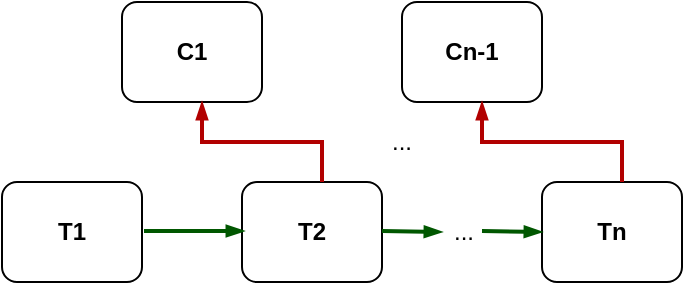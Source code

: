 <mxfile version="14.6.6" type="device"><diagram id="-h0Ij6utsKRuETqslYr3" name="Page-1"><mxGraphModel dx="946" dy="524" grid="1" gridSize="10" guides="1" tooltips="1" connect="1" arrows="1" fold="1" page="1" pageScale="1" pageWidth="850" pageHeight="1100" math="0" shadow="0"><root><mxCell id="0"/><mxCell id="1" parent="0"/><mxCell id="eHykNbr2Tcvv0PcOC2iW-1" value="&lt;b&gt;T1&lt;/b&gt;" style="rounded=1;whiteSpace=wrap;html=1;" vertex="1" parent="1"><mxGeometry x="120" y="160" width="70" height="50" as="geometry"/></mxCell><mxCell id="eHykNbr2Tcvv0PcOC2iW-2" value="&lt;b&gt;T2&lt;/b&gt;" style="rounded=1;whiteSpace=wrap;html=1;" vertex="1" parent="1"><mxGeometry x="240" y="160" width="70" height="50" as="geometry"/></mxCell><mxCell id="eHykNbr2Tcvv0PcOC2iW-3" value="&lt;b&gt;Tn&lt;/b&gt;" style="rounded=1;whiteSpace=wrap;html=1;" vertex="1" parent="1"><mxGeometry x="390" y="160" width="70" height="50" as="geometry"/></mxCell><mxCell id="eHykNbr2Tcvv0PcOC2iW-4" value="" style="endArrow=blockThin;html=1;fillColor=#008a00;strokeColor=#005700;strokeWidth=2;endSize=4;startSize=4;endFill=1;" edge="1" parent="1"><mxGeometry width="50" height="50" relative="1" as="geometry"><mxPoint x="191" y="184.5" as="sourcePoint"/><mxPoint x="241" y="184.5" as="targetPoint"/></mxGeometry></mxCell><mxCell id="eHykNbr2Tcvv0PcOC2iW-5" value="" style="endArrow=blockThin;html=1;strokeWidth=2;fillColor=#008a00;strokeColor=#005700;endSize=4;startSize=4;endFill=1;" edge="1" parent="1"><mxGeometry width="50" height="50" relative="1" as="geometry"><mxPoint x="310" y="184.5" as="sourcePoint"/><mxPoint x="340" y="185" as="targetPoint"/></mxGeometry></mxCell><mxCell id="eHykNbr2Tcvv0PcOC2iW-6" value="..." style="text;html=1;strokeColor=none;fillColor=none;align=center;verticalAlign=middle;whiteSpace=wrap;rounded=0;" vertex="1" parent="1"><mxGeometry x="341" y="175" width="20" height="20" as="geometry"/></mxCell><mxCell id="eHykNbr2Tcvv0PcOC2iW-7" value="" style="endArrow=blockThin;html=1;strokeWidth=2;fillColor=#008a00;strokeColor=#005700;endSize=4;startSize=4;endFill=1;" edge="1" parent="1"><mxGeometry width="50" height="50" relative="1" as="geometry"><mxPoint x="360" y="184.5" as="sourcePoint"/><mxPoint x="390" y="185" as="targetPoint"/></mxGeometry></mxCell><mxCell id="eHykNbr2Tcvv0PcOC2iW-8" value="&lt;b&gt;C1&lt;/b&gt;" style="rounded=1;whiteSpace=wrap;html=1;" vertex="1" parent="1"><mxGeometry x="180" y="70" width="70" height="50" as="geometry"/></mxCell><mxCell id="eHykNbr2Tcvv0PcOC2iW-9" value="&lt;b&gt;Cn-1&lt;/b&gt;" style="rounded=1;whiteSpace=wrap;html=1;" vertex="1" parent="1"><mxGeometry x="320" y="70" width="70" height="50" as="geometry"/></mxCell><mxCell id="eHykNbr2Tcvv0PcOC2iW-10" value="" style="endArrow=blockThin;html=1;startSize=4;endSize=4;strokeWidth=2;fillColor=#e51400;strokeColor=#B20000;endFill=1;rounded=0;" edge="1" parent="1"><mxGeometry width="50" height="50" relative="1" as="geometry"><mxPoint x="280" y="160" as="sourcePoint"/><mxPoint x="220" y="120" as="targetPoint"/><Array as="points"><mxPoint x="280" y="140"/><mxPoint x="220" y="140"/></Array></mxGeometry></mxCell><mxCell id="eHykNbr2Tcvv0PcOC2iW-11" value="" style="endArrow=blockThin;html=1;startSize=4;endSize=4;strokeWidth=2;fillColor=#e51400;strokeColor=#B20000;endFill=1;rounded=0;" edge="1" parent="1"><mxGeometry width="50" height="50" relative="1" as="geometry"><mxPoint x="430" y="160" as="sourcePoint"/><mxPoint x="360" y="120" as="targetPoint"/><Array as="points"><mxPoint x="430" y="140"/><mxPoint x="360" y="140"/></Array></mxGeometry></mxCell><mxCell id="eHykNbr2Tcvv0PcOC2iW-12" value="..." style="text;html=1;strokeColor=none;fillColor=none;align=center;verticalAlign=middle;whiteSpace=wrap;rounded=0;" vertex="1" parent="1"><mxGeometry x="310" y="130" width="20" height="20" as="geometry"/></mxCell></root></mxGraphModel></diagram></mxfile>